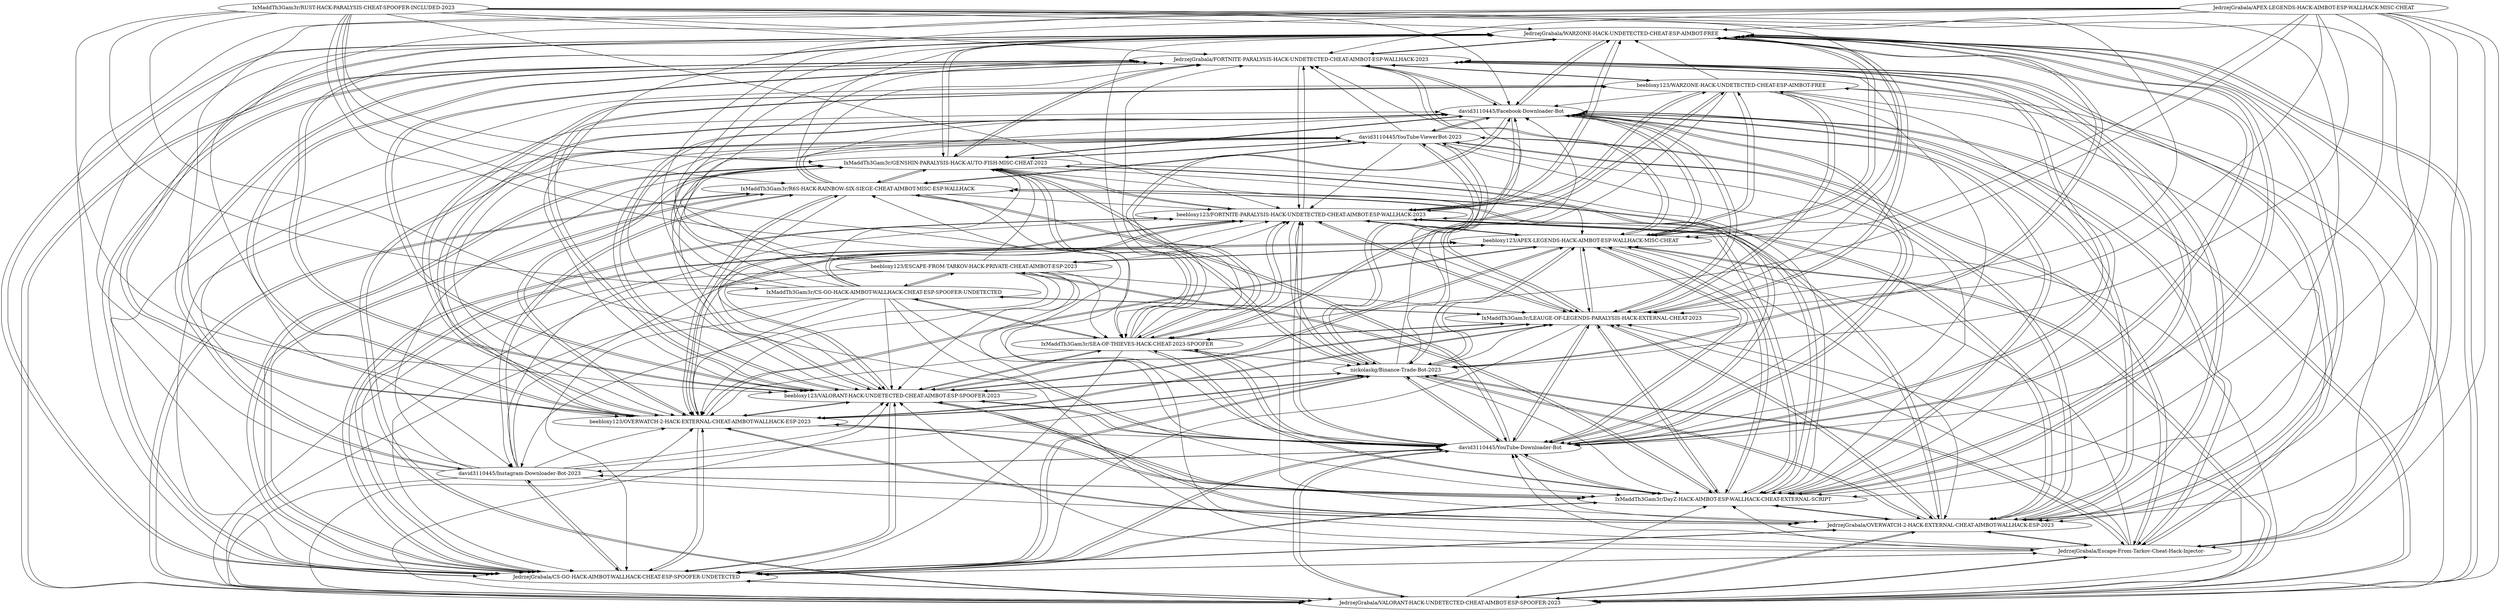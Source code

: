 digraph G {
"JedrzejGrabala/APEX-LEGENDS-HACK-AIMBOT-ESP-WALLHACK-MISC-CHEAT" -> "JedrzejGrabala/WARZONE-HACK-UNDETECTED-CHEAT-ESP-AIMBOT-FREE"
"JedrzejGrabala/APEX-LEGENDS-HACK-AIMBOT-ESP-WALLHACK-MISC-CHEAT" -> "JedrzejGrabala/FORTNITE-PARALYSIS-HACK-UNDETECTED-CHEAT-AIMBOT-ESP-WALLHACK-2023"
"JedrzejGrabala/APEX-LEGENDS-HACK-AIMBOT-ESP-WALLHACK-MISC-CHEAT" -> "JedrzejGrabala/VALORANT-HACK-UNDETECTED-CHEAT-AIMBOT-ESP-SPOOFER-2023"
"JedrzejGrabala/APEX-LEGENDS-HACK-AIMBOT-ESP-WALLHACK-MISC-CHEAT" -> "JedrzejGrabala/CS-GO-HACK-AIMBOT-WALLHACK-CHEAT-ESP-SPOOFER-UNDETECTED"
"JedrzejGrabala/APEX-LEGENDS-HACK-AIMBOT-ESP-WALLHACK-MISC-CHEAT" -> "JedrzejGrabala/OVERWATCH-2-HACK-EXTERNAL-CHEAT-AIMBOT-WALLHACK-ESP-2023"
"JedrzejGrabala/APEX-LEGENDS-HACK-AIMBOT-ESP-WALLHACK-MISC-CHEAT" -> "JedrzejGrabala/Escape-From-Tarkov-Cheat-Hack-Injector-"
"JedrzejGrabala/APEX-LEGENDS-HACK-AIMBOT-ESP-WALLHACK-MISC-CHEAT" -> "IxMaddTh3Gam3r/DayZ-HACK-AIMBOT-ESP-WALLHACK-CHEAT-EXTERNAL-SCRIPT"
"JedrzejGrabala/APEX-LEGENDS-HACK-AIMBOT-ESP-WALLHACK-MISC-CHEAT" -> "david3110445/YouTube-Downloader-Bot"
"JedrzejGrabala/APEX-LEGENDS-HACK-AIMBOT-ESP-WALLHACK-MISC-CHEAT" -> "beebloxy123/OVERWATCH-2-HACK-EXTERNAL-CHEAT-AIMBOT-WALLHACK-ESP-2023"
"JedrzejGrabala/APEX-LEGENDS-HACK-AIMBOT-ESP-WALLHACK-MISC-CHEAT" -> "david3110445/Instagram-Downloader-Bot-2023"
"JedrzejGrabala/APEX-LEGENDS-HACK-AIMBOT-ESP-WALLHACK-MISC-CHEAT" -> "beebloxy123/VALORANT-HACK-UNDETECTED-CHEAT-AIMBOT-ESP-SPOOFER-2023"
"JedrzejGrabala/APEX-LEGENDS-HACK-AIMBOT-ESP-WALLHACK-MISC-CHEAT" -> "IxMaddTh3Gam3r/SEA-OF-THIEVES-HACK-CHEAT-2023-SPOOFER"
"JedrzejGrabala/APEX-LEGENDS-HACK-AIMBOT-ESP-WALLHACK-MISC-CHEAT" -> "IxMaddTh3Gam3r/LEAUGE-OF-LEGENDS-PARALYSIS-HACK-EXTERNAL-CHEAT-2023"
"JedrzejGrabala/APEX-LEGENDS-HACK-AIMBOT-ESP-WALLHACK-MISC-CHEAT" -> "nickolaskg/Binance-Trade-Bot-2023"
"JedrzejGrabala/APEX-LEGENDS-HACK-AIMBOT-ESP-WALLHACK-MISC-CHEAT" -> "beebloxy123/APEX-LEGENDS-HACK-AIMBOT-ESP-WALLHACK-MISC-CHEAT"
"JedrzejGrabala/CS-GO-HACK-AIMBOT-WALLHACK-CHEAT-ESP-SPOOFER-UNDETECTED" -> "JedrzejGrabala/WARZONE-HACK-UNDETECTED-CHEAT-ESP-AIMBOT-FREE"
"JedrzejGrabala/CS-GO-HACK-AIMBOT-WALLHACK-CHEAT-ESP-SPOOFER-UNDETECTED" -> "JedrzejGrabala/FORTNITE-PARALYSIS-HACK-UNDETECTED-CHEAT-AIMBOT-ESP-WALLHACK-2023"
"JedrzejGrabala/CS-GO-HACK-AIMBOT-WALLHACK-CHEAT-ESP-SPOOFER-UNDETECTED" -> "JedrzejGrabala/OVERWATCH-2-HACK-EXTERNAL-CHEAT-AIMBOT-WALLHACK-ESP-2023"
"JedrzejGrabala/CS-GO-HACK-AIMBOT-WALLHACK-CHEAT-ESP-SPOOFER-UNDETECTED" -> "JedrzejGrabala/VALORANT-HACK-UNDETECTED-CHEAT-AIMBOT-ESP-SPOOFER-2023"
"JedrzejGrabala/CS-GO-HACK-AIMBOT-WALLHACK-CHEAT-ESP-SPOOFER-UNDETECTED" -> "IxMaddTh3Gam3r/DayZ-HACK-AIMBOT-ESP-WALLHACK-CHEAT-EXTERNAL-SCRIPT"
"JedrzejGrabala/CS-GO-HACK-AIMBOT-WALLHACK-CHEAT-ESP-SPOOFER-UNDETECTED" -> "beebloxy123/FORTNITE-PARALYSIS-HACK-UNDETECTED-CHEAT-AIMBOT-ESP-WALLHACK-2023"
"JedrzejGrabala/CS-GO-HACK-AIMBOT-WALLHACK-CHEAT-ESP-SPOOFER-UNDETECTED" -> "beebloxy123/VALORANT-HACK-UNDETECTED-CHEAT-AIMBOT-ESP-SPOOFER-2023"
"JedrzejGrabala/CS-GO-HACK-AIMBOT-WALLHACK-CHEAT-ESP-SPOOFER-UNDETECTED" -> "nickolaskg/Binance-Trade-Bot-2023"
"JedrzejGrabala/CS-GO-HACK-AIMBOT-WALLHACK-CHEAT-ESP-SPOOFER-UNDETECTED" -> "IxMaddTh3Gam3r/R6S-HACK-RAINBOW-SIX-SIEGE-CHEAT-AIMBOT-MISC-ESP-WALLHACK"
"JedrzejGrabala/CS-GO-HACK-AIMBOT-WALLHACK-CHEAT-ESP-SPOOFER-UNDETECTED" -> "david3110445/YouTube-Downloader-Bot"
"JedrzejGrabala/CS-GO-HACK-AIMBOT-WALLHACK-CHEAT-ESP-SPOOFER-UNDETECTED" -> "beebloxy123/OVERWATCH-2-HACK-EXTERNAL-CHEAT-AIMBOT-WALLHACK-ESP-2023"
"JedrzejGrabala/CS-GO-HACK-AIMBOT-WALLHACK-CHEAT-ESP-SPOOFER-UNDETECTED" -> "beebloxy123/APEX-LEGENDS-HACK-AIMBOT-ESP-WALLHACK-MISC-CHEAT"
"JedrzejGrabala/CS-GO-HACK-AIMBOT-WALLHACK-CHEAT-ESP-SPOOFER-UNDETECTED" -> "JedrzejGrabala/Escape-From-Tarkov-Cheat-Hack-Injector-"
"JedrzejGrabala/CS-GO-HACK-AIMBOT-WALLHACK-CHEAT-ESP-SPOOFER-UNDETECTED" -> "david3110445/Instagram-Downloader-Bot-2023"
"JedrzejGrabala/CS-GO-HACK-AIMBOT-WALLHACK-CHEAT-ESP-SPOOFER-UNDETECTED" -> "IxMaddTh3Gam3r/GENSHIN-PARALYSIS-HACK-AUTO-FISH-MISC-CHEAT-2023"
"JedrzejGrabala/FORTNITE-PARALYSIS-HACK-UNDETECTED-CHEAT-AIMBOT-ESP-WALLHACK-2023" -> "JedrzejGrabala/WARZONE-HACK-UNDETECTED-CHEAT-ESP-AIMBOT-FREE"
"JedrzejGrabala/FORTNITE-PARALYSIS-HACK-UNDETECTED-CHEAT-AIMBOT-ESP-WALLHACK-2023" -> "JedrzejGrabala/CS-GO-HACK-AIMBOT-WALLHACK-CHEAT-ESP-SPOOFER-UNDETECTED"
"JedrzejGrabala/FORTNITE-PARALYSIS-HACK-UNDETECTED-CHEAT-AIMBOT-ESP-WALLHACK-2023" -> "JedrzejGrabala/OVERWATCH-2-HACK-EXTERNAL-CHEAT-AIMBOT-WALLHACK-ESP-2023"
"JedrzejGrabala/FORTNITE-PARALYSIS-HACK-UNDETECTED-CHEAT-AIMBOT-ESP-WALLHACK-2023" -> "JedrzejGrabala/Escape-From-Tarkov-Cheat-Hack-Injector-"
"JedrzejGrabala/FORTNITE-PARALYSIS-HACK-UNDETECTED-CHEAT-AIMBOT-ESP-WALLHACK-2023" -> "IxMaddTh3Gam3r/DayZ-HACK-AIMBOT-ESP-WALLHACK-CHEAT-EXTERNAL-SCRIPT"
"JedrzejGrabala/FORTNITE-PARALYSIS-HACK-UNDETECTED-CHEAT-AIMBOT-ESP-WALLHACK-2023" -> "david3110445/Facebook-Downloader-Bot"
"JedrzejGrabala/FORTNITE-PARALYSIS-HACK-UNDETECTED-CHEAT-AIMBOT-ESP-WALLHACK-2023" -> "JedrzejGrabala/VALORANT-HACK-UNDETECTED-CHEAT-AIMBOT-ESP-SPOOFER-2023"
"JedrzejGrabala/FORTNITE-PARALYSIS-HACK-UNDETECTED-CHEAT-AIMBOT-ESP-WALLHACK-2023" -> "beebloxy123/FORTNITE-PARALYSIS-HACK-UNDETECTED-CHEAT-AIMBOT-ESP-WALLHACK-2023"
"JedrzejGrabala/FORTNITE-PARALYSIS-HACK-UNDETECTED-CHEAT-AIMBOT-ESP-WALLHACK-2023" -> "beebloxy123/VALORANT-HACK-UNDETECTED-CHEAT-AIMBOT-ESP-SPOOFER-2023"
"JedrzejGrabala/FORTNITE-PARALYSIS-HACK-UNDETECTED-CHEAT-AIMBOT-ESP-WALLHACK-2023" -> "beebloxy123/APEX-LEGENDS-HACK-AIMBOT-ESP-WALLHACK-MISC-CHEAT"
"JedrzejGrabala/FORTNITE-PARALYSIS-HACK-UNDETECTED-CHEAT-AIMBOT-ESP-WALLHACK-2023" -> "IxMaddTh3Gam3r/GENSHIN-PARALYSIS-HACK-AUTO-FISH-MISC-CHEAT-2023"
"JedrzejGrabala/FORTNITE-PARALYSIS-HACK-UNDETECTED-CHEAT-AIMBOT-ESP-WALLHACK-2023" -> "david3110445/YouTube-Downloader-Bot"
"JedrzejGrabala/FORTNITE-PARALYSIS-HACK-UNDETECTED-CHEAT-AIMBOT-ESP-WALLHACK-2023" -> "beebloxy123/OVERWATCH-2-HACK-EXTERNAL-CHEAT-AIMBOT-WALLHACK-ESP-2023"
"JedrzejGrabala/FORTNITE-PARALYSIS-HACK-UNDETECTED-CHEAT-AIMBOT-ESP-WALLHACK-2023" -> "david3110445/Instagram-Downloader-Bot-2023"
"JedrzejGrabala/FORTNITE-PARALYSIS-HACK-UNDETECTED-CHEAT-AIMBOT-ESP-WALLHACK-2023" -> "beebloxy123/WARZONE-HACK-UNDETECTED-CHEAT-ESP-AIMBOT-FREE"
"JedrzejGrabala/OVERWATCH-2-HACK-EXTERNAL-CHEAT-AIMBOT-WALLHACK-ESP-2023" -> "JedrzejGrabala/FORTNITE-PARALYSIS-HACK-UNDETECTED-CHEAT-AIMBOT-ESP-WALLHACK-2023"
"JedrzejGrabala/OVERWATCH-2-HACK-EXTERNAL-CHEAT-AIMBOT-WALLHACK-ESP-2023" -> "JedrzejGrabala/CS-GO-HACK-AIMBOT-WALLHACK-CHEAT-ESP-SPOOFER-UNDETECTED"
"JedrzejGrabala/OVERWATCH-2-HACK-EXTERNAL-CHEAT-AIMBOT-WALLHACK-ESP-2023" -> "IxMaddTh3Gam3r/R6S-HACK-RAINBOW-SIX-SIEGE-CHEAT-AIMBOT-MISC-ESP-WALLHACK"
"JedrzejGrabala/OVERWATCH-2-HACK-EXTERNAL-CHEAT-AIMBOT-WALLHACK-ESP-2023" -> "JedrzejGrabala/Escape-From-Tarkov-Cheat-Hack-Injector-"
"JedrzejGrabala/OVERWATCH-2-HACK-EXTERNAL-CHEAT-AIMBOT-WALLHACK-ESP-2023" -> "JedrzejGrabala/WARZONE-HACK-UNDETECTED-CHEAT-ESP-AIMBOT-FREE"
"JedrzejGrabala/OVERWATCH-2-HACK-EXTERNAL-CHEAT-AIMBOT-WALLHACK-ESP-2023" -> "JedrzejGrabala/VALORANT-HACK-UNDETECTED-CHEAT-AIMBOT-ESP-SPOOFER-2023"
"JedrzejGrabala/OVERWATCH-2-HACK-EXTERNAL-CHEAT-AIMBOT-WALLHACK-ESP-2023" -> "beebloxy123/VALORANT-HACK-UNDETECTED-CHEAT-AIMBOT-ESP-SPOOFER-2023"
"JedrzejGrabala/OVERWATCH-2-HACK-EXTERNAL-CHEAT-AIMBOT-WALLHACK-ESP-2023" -> "nickolaskg/Binance-Trade-Bot-2023"
"JedrzejGrabala/OVERWATCH-2-HACK-EXTERNAL-CHEAT-AIMBOT-WALLHACK-ESP-2023" -> "IxMaddTh3Gam3r/DayZ-HACK-AIMBOT-ESP-WALLHACK-CHEAT-EXTERNAL-SCRIPT"
"JedrzejGrabala/OVERWATCH-2-HACK-EXTERNAL-CHEAT-AIMBOT-WALLHACK-ESP-2023" -> "david3110445/Facebook-Downloader-Bot"
"JedrzejGrabala/OVERWATCH-2-HACK-EXTERNAL-CHEAT-AIMBOT-WALLHACK-ESP-2023" -> "david3110445/YouTube-ViewerBot-2023"
"JedrzejGrabala/OVERWATCH-2-HACK-EXTERNAL-CHEAT-AIMBOT-WALLHACK-ESP-2023" -> "IxMaddTh3Gam3r/LEAUGE-OF-LEGENDS-PARALYSIS-HACK-EXTERNAL-CHEAT-2023"
"JedrzejGrabala/OVERWATCH-2-HACK-EXTERNAL-CHEAT-AIMBOT-WALLHACK-ESP-2023" -> "david3110445/YouTube-Downloader-Bot"
"JedrzejGrabala/OVERWATCH-2-HACK-EXTERNAL-CHEAT-AIMBOT-WALLHACK-ESP-2023" -> "beebloxy123/OVERWATCH-2-HACK-EXTERNAL-CHEAT-AIMBOT-WALLHACK-ESP-2023"
"JedrzejGrabala/OVERWATCH-2-HACK-EXTERNAL-CHEAT-AIMBOT-WALLHACK-ESP-2023" -> "beebloxy123/FORTNITE-PARALYSIS-HACK-UNDETECTED-CHEAT-AIMBOT-ESP-WALLHACK-2023"
"JedrzejGrabala/Escape-From-Tarkov-Cheat-Hack-Injector-" -> "JedrzejGrabala/FORTNITE-PARALYSIS-HACK-UNDETECTED-CHEAT-AIMBOT-ESP-WALLHACK-2023"
"JedrzejGrabala/Escape-From-Tarkov-Cheat-Hack-Injector-" -> "JedrzejGrabala/OVERWATCH-2-HACK-EXTERNAL-CHEAT-AIMBOT-WALLHACK-ESP-2023"
"JedrzejGrabala/Escape-From-Tarkov-Cheat-Hack-Injector-" -> "JedrzejGrabala/VALORANT-HACK-UNDETECTED-CHEAT-AIMBOT-ESP-SPOOFER-2023"
"JedrzejGrabala/Escape-From-Tarkov-Cheat-Hack-Injector-" -> "JedrzejGrabala/WARZONE-HACK-UNDETECTED-CHEAT-ESP-AIMBOT-FREE"
"JedrzejGrabala/Escape-From-Tarkov-Cheat-Hack-Injector-" -> "JedrzejGrabala/CS-GO-HACK-AIMBOT-WALLHACK-CHEAT-ESP-SPOOFER-UNDETECTED"
"JedrzejGrabala/Escape-From-Tarkov-Cheat-Hack-Injector-" -> "david3110445/YouTube-Downloader-Bot"
"JedrzejGrabala/Escape-From-Tarkov-Cheat-Hack-Injector-" -> "beebloxy123/VALORANT-HACK-UNDETECTED-CHEAT-AIMBOT-ESP-SPOOFER-2023"
"JedrzejGrabala/Escape-From-Tarkov-Cheat-Hack-Injector-" -> "IxMaddTh3Gam3r/DayZ-HACK-AIMBOT-ESP-WALLHACK-CHEAT-EXTERNAL-SCRIPT"
"JedrzejGrabala/Escape-From-Tarkov-Cheat-Hack-Injector-" -> "david3110445/Facebook-Downloader-Bot"
"JedrzejGrabala/Escape-From-Tarkov-Cheat-Hack-Injector-" -> "david3110445/YouTube-ViewerBot-2023"
"JedrzejGrabala/Escape-From-Tarkov-Cheat-Hack-Injector-" -> "nickolaskg/Binance-Trade-Bot-2023"
"JedrzejGrabala/Escape-From-Tarkov-Cheat-Hack-Injector-" -> "IxMaddTh3Gam3r/R6S-HACK-RAINBOW-SIX-SIEGE-CHEAT-AIMBOT-MISC-ESP-WALLHACK"
"JedrzejGrabala/Escape-From-Tarkov-Cheat-Hack-Injector-" -> "beebloxy123/APEX-LEGENDS-HACK-AIMBOT-ESP-WALLHACK-MISC-CHEAT"
"JedrzejGrabala/Escape-From-Tarkov-Cheat-Hack-Injector-" -> "beebloxy123/WARZONE-HACK-UNDETECTED-CHEAT-ESP-AIMBOT-FREE"
"JedrzejGrabala/Escape-From-Tarkov-Cheat-Hack-Injector-" -> "IxMaddTh3Gam3r/LEAUGE-OF-LEGENDS-PARALYSIS-HACK-EXTERNAL-CHEAT-2023"
"JedrzejGrabala/VALORANT-HACK-UNDETECTED-CHEAT-AIMBOT-ESP-SPOOFER-2023" -> "JedrzejGrabala/FORTNITE-PARALYSIS-HACK-UNDETECTED-CHEAT-AIMBOT-ESP-WALLHACK-2023"
"JedrzejGrabala/VALORANT-HACK-UNDETECTED-CHEAT-AIMBOT-ESP-SPOOFER-2023" -> "JedrzejGrabala/WARZONE-HACK-UNDETECTED-CHEAT-ESP-AIMBOT-FREE"
"JedrzejGrabala/VALORANT-HACK-UNDETECTED-CHEAT-AIMBOT-ESP-SPOOFER-2023" -> "JedrzejGrabala/CS-GO-HACK-AIMBOT-WALLHACK-CHEAT-ESP-SPOOFER-UNDETECTED"
"JedrzejGrabala/VALORANT-HACK-UNDETECTED-CHEAT-AIMBOT-ESP-SPOOFER-2023" -> "david3110445/YouTube-Downloader-Bot"
"JedrzejGrabala/VALORANT-HACK-UNDETECTED-CHEAT-AIMBOT-ESP-SPOOFER-2023" -> "JedrzejGrabala/OVERWATCH-2-HACK-EXTERNAL-CHEAT-AIMBOT-WALLHACK-ESP-2023"
"JedrzejGrabala/VALORANT-HACK-UNDETECTED-CHEAT-AIMBOT-ESP-SPOOFER-2023" -> "beebloxy123/APEX-LEGENDS-HACK-AIMBOT-ESP-WALLHACK-MISC-CHEAT"
"JedrzejGrabala/VALORANT-HACK-UNDETECTED-CHEAT-AIMBOT-ESP-SPOOFER-2023" -> "david3110445/Facebook-Downloader-Bot"
"JedrzejGrabala/VALORANT-HACK-UNDETECTED-CHEAT-AIMBOT-ESP-SPOOFER-2023" -> "JedrzejGrabala/Escape-From-Tarkov-Cheat-Hack-Injector-"
"JedrzejGrabala/VALORANT-HACK-UNDETECTED-CHEAT-AIMBOT-ESP-SPOOFER-2023" -> "IxMaddTh3Gam3r/DayZ-HACK-AIMBOT-ESP-WALLHACK-CHEAT-EXTERNAL-SCRIPT"
"JedrzejGrabala/VALORANT-HACK-UNDETECTED-CHEAT-AIMBOT-ESP-SPOOFER-2023" -> "david3110445/YouTube-ViewerBot-2023"
"JedrzejGrabala/VALORANT-HACK-UNDETECTED-CHEAT-AIMBOT-ESP-SPOOFER-2023" -> "beebloxy123/VALORANT-HACK-UNDETECTED-CHEAT-AIMBOT-ESP-SPOOFER-2023"
"JedrzejGrabala/VALORANT-HACK-UNDETECTED-CHEAT-AIMBOT-ESP-SPOOFER-2023" -> "beebloxy123/OVERWATCH-2-HACK-EXTERNAL-CHEAT-AIMBOT-WALLHACK-ESP-2023"
"JedrzejGrabala/VALORANT-HACK-UNDETECTED-CHEAT-AIMBOT-ESP-SPOOFER-2023" -> "IxMaddTh3Gam3r/LEAUGE-OF-LEGENDS-PARALYSIS-HACK-EXTERNAL-CHEAT-2023"
"JedrzejGrabala/VALORANT-HACK-UNDETECTED-CHEAT-AIMBOT-ESP-SPOOFER-2023" -> "IxMaddTh3Gam3r/R6S-HACK-RAINBOW-SIX-SIEGE-CHEAT-AIMBOT-MISC-ESP-WALLHACK"
"JedrzejGrabala/VALORANT-HACK-UNDETECTED-CHEAT-AIMBOT-ESP-SPOOFER-2023" -> "beebloxy123/FORTNITE-PARALYSIS-HACK-UNDETECTED-CHEAT-AIMBOT-ESP-WALLHACK-2023"
"JedrzejGrabala/WARZONE-HACK-UNDETECTED-CHEAT-ESP-AIMBOT-FREE" -> "JedrzejGrabala/FORTNITE-PARALYSIS-HACK-UNDETECTED-CHEAT-AIMBOT-ESP-WALLHACK-2023"
"JedrzejGrabala/WARZONE-HACK-UNDETECTED-CHEAT-ESP-AIMBOT-FREE" -> "JedrzejGrabala/CS-GO-HACK-AIMBOT-WALLHACK-CHEAT-ESP-SPOOFER-UNDETECTED"
"JedrzejGrabala/WARZONE-HACK-UNDETECTED-CHEAT-ESP-AIMBOT-FREE" -> "JedrzejGrabala/VALORANT-HACK-UNDETECTED-CHEAT-AIMBOT-ESP-SPOOFER-2023"
"JedrzejGrabala/WARZONE-HACK-UNDETECTED-CHEAT-ESP-AIMBOT-FREE" -> "JedrzejGrabala/OVERWATCH-2-HACK-EXTERNAL-CHEAT-AIMBOT-WALLHACK-ESP-2023"
"JedrzejGrabala/WARZONE-HACK-UNDETECTED-CHEAT-ESP-AIMBOT-FREE" -> "beebloxy123/FORTNITE-PARALYSIS-HACK-UNDETECTED-CHEAT-AIMBOT-ESP-WALLHACK-2023"
"JedrzejGrabala/WARZONE-HACK-UNDETECTED-CHEAT-ESP-AIMBOT-FREE" -> "IxMaddTh3Gam3r/GENSHIN-PARALYSIS-HACK-AUTO-FISH-MISC-CHEAT-2023"
"JedrzejGrabala/WARZONE-HACK-UNDETECTED-CHEAT-ESP-AIMBOT-FREE" -> "david3110445/YouTube-Downloader-Bot"
"JedrzejGrabala/WARZONE-HACK-UNDETECTED-CHEAT-ESP-AIMBOT-FREE" -> "beebloxy123/VALORANT-HACK-UNDETECTED-CHEAT-AIMBOT-ESP-SPOOFER-2023"
"JedrzejGrabala/WARZONE-HACK-UNDETECTED-CHEAT-ESP-AIMBOT-FREE" -> "beebloxy123/OVERWATCH-2-HACK-EXTERNAL-CHEAT-AIMBOT-WALLHACK-ESP-2023"
"JedrzejGrabala/WARZONE-HACK-UNDETECTED-CHEAT-ESP-AIMBOT-FREE" -> "beebloxy123/APEX-LEGENDS-HACK-AIMBOT-ESP-WALLHACK-MISC-CHEAT"
"JedrzejGrabala/WARZONE-HACK-UNDETECTED-CHEAT-ESP-AIMBOT-FREE" -> "nickolaskg/Binance-Trade-Bot-2023"
"JedrzejGrabala/WARZONE-HACK-UNDETECTED-CHEAT-ESP-AIMBOT-FREE" -> "david3110445/Facebook-Downloader-Bot"
"JedrzejGrabala/WARZONE-HACK-UNDETECTED-CHEAT-ESP-AIMBOT-FREE" -> "IxMaddTh3Gam3r/DayZ-HACK-AIMBOT-ESP-WALLHACK-CHEAT-EXTERNAL-SCRIPT"
"JedrzejGrabala/WARZONE-HACK-UNDETECTED-CHEAT-ESP-AIMBOT-FREE" -> "IxMaddTh3Gam3r/LEAUGE-OF-LEGENDS-PARALYSIS-HACK-EXTERNAL-CHEAT-2023"
"JedrzejGrabala/WARZONE-HACK-UNDETECTED-CHEAT-ESP-AIMBOT-FREE" -> "JedrzejGrabala/Escape-From-Tarkov-Cheat-Hack-Injector-"
"beebloxy123/APEX-LEGENDS-HACK-AIMBOT-ESP-WALLHACK-MISC-CHEAT" -> "IxMaddTh3Gam3r/DayZ-HACK-AIMBOT-ESP-WALLHACK-CHEAT-EXTERNAL-SCRIPT"
"beebloxy123/APEX-LEGENDS-HACK-AIMBOT-ESP-WALLHACK-MISC-CHEAT" -> "beebloxy123/FORTNITE-PARALYSIS-HACK-UNDETECTED-CHEAT-AIMBOT-ESP-WALLHACK-2023"
"beebloxy123/APEX-LEGENDS-HACK-AIMBOT-ESP-WALLHACK-MISC-CHEAT" -> "JedrzejGrabala/FORTNITE-PARALYSIS-HACK-UNDETECTED-CHEAT-AIMBOT-ESP-WALLHACK-2023"
"beebloxy123/APEX-LEGENDS-HACK-AIMBOT-ESP-WALLHACK-MISC-CHEAT" -> "david3110445/YouTube-Downloader-Bot"
"beebloxy123/APEX-LEGENDS-HACK-AIMBOT-ESP-WALLHACK-MISC-CHEAT" -> "beebloxy123/VALORANT-HACK-UNDETECTED-CHEAT-AIMBOT-ESP-SPOOFER-2023"
"beebloxy123/APEX-LEGENDS-HACK-AIMBOT-ESP-WALLHACK-MISC-CHEAT" -> "beebloxy123/OVERWATCH-2-HACK-EXTERNAL-CHEAT-AIMBOT-WALLHACK-ESP-2023"
"beebloxy123/APEX-LEGENDS-HACK-AIMBOT-ESP-WALLHACK-MISC-CHEAT" -> "beebloxy123/ESCAPE-FROM-TARKOV-HACK-PRIVATE-CHEAT-AIMBOT-ESP-2023"
"beebloxy123/APEX-LEGENDS-HACK-AIMBOT-ESP-WALLHACK-MISC-CHEAT" -> "JedrzejGrabala/WARZONE-HACK-UNDETECTED-CHEAT-ESP-AIMBOT-FREE"
"beebloxy123/APEX-LEGENDS-HACK-AIMBOT-ESP-WALLHACK-MISC-CHEAT" -> "david3110445/Facebook-Downloader-Bot"
"beebloxy123/APEX-LEGENDS-HACK-AIMBOT-ESP-WALLHACK-MISC-CHEAT" -> "beebloxy123/WARZONE-HACK-UNDETECTED-CHEAT-ESP-AIMBOT-FREE"
"beebloxy123/APEX-LEGENDS-HACK-AIMBOT-ESP-WALLHACK-MISC-CHEAT" -> "JedrzejGrabala/VALORANT-HACK-UNDETECTED-CHEAT-AIMBOT-ESP-SPOOFER-2023"
"beebloxy123/APEX-LEGENDS-HACK-AIMBOT-ESP-WALLHACK-MISC-CHEAT" -> "nickolaskg/Binance-Trade-Bot-2023"
"beebloxy123/APEX-LEGENDS-HACK-AIMBOT-ESP-WALLHACK-MISC-CHEAT" -> "IxMaddTh3Gam3r/LEAUGE-OF-LEGENDS-PARALYSIS-HACK-EXTERNAL-CHEAT-2023"
"beebloxy123/APEX-LEGENDS-HACK-AIMBOT-ESP-WALLHACK-MISC-CHEAT" -> "JedrzejGrabala/CS-GO-HACK-AIMBOT-WALLHACK-CHEAT-ESP-SPOOFER-UNDETECTED"
"beebloxy123/APEX-LEGENDS-HACK-AIMBOT-ESP-WALLHACK-MISC-CHEAT" -> "JedrzejGrabala/OVERWATCH-2-HACK-EXTERNAL-CHEAT-AIMBOT-WALLHACK-ESP-2023"
"beebloxy123/WARZONE-HACK-UNDETECTED-CHEAT-ESP-AIMBOT-FREE" -> "beebloxy123/FORTNITE-PARALYSIS-HACK-UNDETECTED-CHEAT-AIMBOT-ESP-WALLHACK-2023"
"beebloxy123/WARZONE-HACK-UNDETECTED-CHEAT-ESP-AIMBOT-FREE" -> "JedrzejGrabala/FORTNITE-PARALYSIS-HACK-UNDETECTED-CHEAT-AIMBOT-ESP-WALLHACK-2023"
"beebloxy123/WARZONE-HACK-UNDETECTED-CHEAT-ESP-AIMBOT-FREE" -> "beebloxy123/VALORANT-HACK-UNDETECTED-CHEAT-AIMBOT-ESP-SPOOFER-2023"
"beebloxy123/WARZONE-HACK-UNDETECTED-CHEAT-ESP-AIMBOT-FREE" -> "beebloxy123/OVERWATCH-2-HACK-EXTERNAL-CHEAT-AIMBOT-WALLHACK-ESP-2023"
"beebloxy123/WARZONE-HACK-UNDETECTED-CHEAT-ESP-AIMBOT-FREE" -> "beebloxy123/APEX-LEGENDS-HACK-AIMBOT-ESP-WALLHACK-MISC-CHEAT"
"beebloxy123/WARZONE-HACK-UNDETECTED-CHEAT-ESP-AIMBOT-FREE" -> "IxMaddTh3Gam3r/DayZ-HACK-AIMBOT-ESP-WALLHACK-CHEAT-EXTERNAL-SCRIPT"
"beebloxy123/WARZONE-HACK-UNDETECTED-CHEAT-ESP-AIMBOT-FREE" -> "IxMaddTh3Gam3r/SEA-OF-THIEVES-HACK-CHEAT-2023-SPOOFER"
"beebloxy123/WARZONE-HACK-UNDETECTED-CHEAT-ESP-AIMBOT-FREE" -> "IxMaddTh3Gam3r/LEAUGE-OF-LEGENDS-PARALYSIS-HACK-EXTERNAL-CHEAT-2023"
"beebloxy123/WARZONE-HACK-UNDETECTED-CHEAT-ESP-AIMBOT-FREE" -> "david3110445/Facebook-Downloader-Bot"
"beebloxy123/WARZONE-HACK-UNDETECTED-CHEAT-ESP-AIMBOT-FREE" -> "nickolaskg/Binance-Trade-Bot-2023"
"beebloxy123/WARZONE-HACK-UNDETECTED-CHEAT-ESP-AIMBOT-FREE" -> "JedrzejGrabala/WARZONE-HACK-UNDETECTED-CHEAT-ESP-AIMBOT-FREE"
"beebloxy123/WARZONE-HACK-UNDETECTED-CHEAT-ESP-AIMBOT-FREE" -> "david3110445/YouTube-Downloader-Bot"
"beebloxy123/WARZONE-HACK-UNDETECTED-CHEAT-ESP-AIMBOT-FREE" -> "JedrzejGrabala/OVERWATCH-2-HACK-EXTERNAL-CHEAT-AIMBOT-WALLHACK-ESP-2023"
"beebloxy123/WARZONE-HACK-UNDETECTED-CHEAT-ESP-AIMBOT-FREE" -> "JedrzejGrabala/CS-GO-HACK-AIMBOT-WALLHACK-CHEAT-ESP-SPOOFER-UNDETECTED"
"beebloxy123/WARZONE-HACK-UNDETECTED-CHEAT-ESP-AIMBOT-FREE" -> "JedrzejGrabala/VALORANT-HACK-UNDETECTED-CHEAT-AIMBOT-ESP-SPOOFER-2023"
"beebloxy123/VALORANT-HACK-UNDETECTED-CHEAT-AIMBOT-ESP-SPOOFER-2023" -> "beebloxy123/FORTNITE-PARALYSIS-HACK-UNDETECTED-CHEAT-AIMBOT-ESP-WALLHACK-2023"
"beebloxy123/VALORANT-HACK-UNDETECTED-CHEAT-AIMBOT-ESP-SPOOFER-2023" -> "beebloxy123/OVERWATCH-2-HACK-EXTERNAL-CHEAT-AIMBOT-WALLHACK-ESP-2023"
"beebloxy123/VALORANT-HACK-UNDETECTED-CHEAT-AIMBOT-ESP-SPOOFER-2023" -> "IxMaddTh3Gam3r/DayZ-HACK-AIMBOT-ESP-WALLHACK-CHEAT-EXTERNAL-SCRIPT"
"beebloxy123/VALORANT-HACK-UNDETECTED-CHEAT-AIMBOT-ESP-SPOOFER-2023" -> "IxMaddTh3Gam3r/LEAUGE-OF-LEGENDS-PARALYSIS-HACK-EXTERNAL-CHEAT-2023"
"beebloxy123/VALORANT-HACK-UNDETECTED-CHEAT-AIMBOT-ESP-SPOOFER-2023" -> "IxMaddTh3Gam3r/SEA-OF-THIEVES-HACK-CHEAT-2023-SPOOFER"
"beebloxy123/VALORANT-HACK-UNDETECTED-CHEAT-AIMBOT-ESP-SPOOFER-2023" -> "JedrzejGrabala/FORTNITE-PARALYSIS-HACK-UNDETECTED-CHEAT-AIMBOT-ESP-WALLHACK-2023"
"beebloxy123/VALORANT-HACK-UNDETECTED-CHEAT-AIMBOT-ESP-SPOOFER-2023" -> "beebloxy123/APEX-LEGENDS-HACK-AIMBOT-ESP-WALLHACK-MISC-CHEAT"
"beebloxy123/VALORANT-HACK-UNDETECTED-CHEAT-AIMBOT-ESP-SPOOFER-2023" -> "IxMaddTh3Gam3r/GENSHIN-PARALYSIS-HACK-AUTO-FISH-MISC-CHEAT-2023"
"beebloxy123/VALORANT-HACK-UNDETECTED-CHEAT-AIMBOT-ESP-SPOOFER-2023" -> "JedrzejGrabala/OVERWATCH-2-HACK-EXTERNAL-CHEAT-AIMBOT-WALLHACK-ESP-2023"
"beebloxy123/VALORANT-HACK-UNDETECTED-CHEAT-AIMBOT-ESP-SPOOFER-2023" -> "nickolaskg/Binance-Trade-Bot-2023"
"beebloxy123/VALORANT-HACK-UNDETECTED-CHEAT-AIMBOT-ESP-SPOOFER-2023" -> "JedrzejGrabala/WARZONE-HACK-UNDETECTED-CHEAT-ESP-AIMBOT-FREE"
"beebloxy123/VALORANT-HACK-UNDETECTED-CHEAT-AIMBOT-ESP-SPOOFER-2023" -> "JedrzejGrabala/CS-GO-HACK-AIMBOT-WALLHACK-CHEAT-ESP-SPOOFER-UNDETECTED"
"beebloxy123/VALORANT-HACK-UNDETECTED-CHEAT-AIMBOT-ESP-SPOOFER-2023" -> "beebloxy123/WARZONE-HACK-UNDETECTED-CHEAT-ESP-AIMBOT-FREE"
"beebloxy123/VALORANT-HACK-UNDETECTED-CHEAT-AIMBOT-ESP-SPOOFER-2023" -> "david3110445/YouTube-Downloader-Bot"
"beebloxy123/VALORANT-HACK-UNDETECTED-CHEAT-AIMBOT-ESP-SPOOFER-2023" -> "david3110445/Facebook-Downloader-Bot"
"beebloxy123/ESCAPE-FROM-TARKOV-HACK-PRIVATE-CHEAT-AIMBOT-ESP-2023" -> "beebloxy123/APEX-LEGENDS-HACK-AIMBOT-ESP-WALLHACK-MISC-CHEAT"
"beebloxy123/ESCAPE-FROM-TARKOV-HACK-PRIVATE-CHEAT-AIMBOT-ESP-2023" -> "IxMaddTh3Gam3r/DayZ-HACK-AIMBOT-ESP-WALLHACK-CHEAT-EXTERNAL-SCRIPT"
"beebloxy123/ESCAPE-FROM-TARKOV-HACK-PRIVATE-CHEAT-AIMBOT-ESP-2023" -> "JedrzejGrabala/FORTNITE-PARALYSIS-HACK-UNDETECTED-CHEAT-AIMBOT-ESP-WALLHACK-2023"
"beebloxy123/ESCAPE-FROM-TARKOV-HACK-PRIVATE-CHEAT-AIMBOT-ESP-2023" -> "beebloxy123/FORTNITE-PARALYSIS-HACK-UNDETECTED-CHEAT-AIMBOT-ESP-WALLHACK-2023"
"beebloxy123/ESCAPE-FROM-TARKOV-HACK-PRIVATE-CHEAT-AIMBOT-ESP-2023" -> "beebloxy123/VALORANT-HACK-UNDETECTED-CHEAT-AIMBOT-ESP-SPOOFER-2023"
"beebloxy123/ESCAPE-FROM-TARKOV-HACK-PRIVATE-CHEAT-AIMBOT-ESP-2023" -> "beebloxy123/OVERWATCH-2-HACK-EXTERNAL-CHEAT-AIMBOT-WALLHACK-ESP-2023"
"beebloxy123/ESCAPE-FROM-TARKOV-HACK-PRIVATE-CHEAT-AIMBOT-ESP-2023" -> "JedrzejGrabala/CS-GO-HACK-AIMBOT-WALLHACK-CHEAT-ESP-SPOOFER-UNDETECTED"
"beebloxy123/ESCAPE-FROM-TARKOV-HACK-PRIVATE-CHEAT-AIMBOT-ESP-2023" -> "david3110445/YouTube-Downloader-Bot"
"beebloxy123/ESCAPE-FROM-TARKOV-HACK-PRIVATE-CHEAT-AIMBOT-ESP-2023" -> "JedrzejGrabala/WARZONE-HACK-UNDETECTED-CHEAT-ESP-AIMBOT-FREE"
"beebloxy123/ESCAPE-FROM-TARKOV-HACK-PRIVATE-CHEAT-AIMBOT-ESP-2023" -> "david3110445/Instagram-Downloader-Bot-2023"
"beebloxy123/ESCAPE-FROM-TARKOV-HACK-PRIVATE-CHEAT-AIMBOT-ESP-2023" -> "IxMaddTh3Gam3r/CS-GO-HACK-AIMBOT-WALLHACK-CHEAT-ESP-SPOOFER-UNDETECTED"
"beebloxy123/ESCAPE-FROM-TARKOV-HACK-PRIVATE-CHEAT-AIMBOT-ESP-2023" -> "IxMaddTh3Gam3r/GENSHIN-PARALYSIS-HACK-AUTO-FISH-MISC-CHEAT-2023"
"beebloxy123/ESCAPE-FROM-TARKOV-HACK-PRIVATE-CHEAT-AIMBOT-ESP-2023" -> "IxMaddTh3Gam3r/SEA-OF-THIEVES-HACK-CHEAT-2023-SPOOFER"
"beebloxy123/ESCAPE-FROM-TARKOV-HACK-PRIVATE-CHEAT-AIMBOT-ESP-2023" -> "JedrzejGrabala/VALORANT-HACK-UNDETECTED-CHEAT-AIMBOT-ESP-SPOOFER-2023"
"beebloxy123/ESCAPE-FROM-TARKOV-HACK-PRIVATE-CHEAT-AIMBOT-ESP-2023" -> "IxMaddTh3Gam3r/LEAUGE-OF-LEGENDS-PARALYSIS-HACK-EXTERNAL-CHEAT-2023"
"beebloxy123/FORTNITE-PARALYSIS-HACK-UNDETECTED-CHEAT-AIMBOT-ESP-WALLHACK-2023" -> "IxMaddTh3Gam3r/DayZ-HACK-AIMBOT-ESP-WALLHACK-CHEAT-EXTERNAL-SCRIPT"
"beebloxy123/FORTNITE-PARALYSIS-HACK-UNDETECTED-CHEAT-AIMBOT-ESP-WALLHACK-2023" -> "beebloxy123/VALORANT-HACK-UNDETECTED-CHEAT-AIMBOT-ESP-SPOOFER-2023"
"beebloxy123/FORTNITE-PARALYSIS-HACK-UNDETECTED-CHEAT-AIMBOT-ESP-WALLHACK-2023" -> "JedrzejGrabala/FORTNITE-PARALYSIS-HACK-UNDETECTED-CHEAT-AIMBOT-ESP-WALLHACK-2023"
"beebloxy123/FORTNITE-PARALYSIS-HACK-UNDETECTED-CHEAT-AIMBOT-ESP-WALLHACK-2023" -> "beebloxy123/OVERWATCH-2-HACK-EXTERNAL-CHEAT-AIMBOT-WALLHACK-ESP-2023"
"beebloxy123/FORTNITE-PARALYSIS-HACK-UNDETECTED-CHEAT-AIMBOT-ESP-WALLHACK-2023" -> "beebloxy123/APEX-LEGENDS-HACK-AIMBOT-ESP-WALLHACK-MISC-CHEAT"
"beebloxy123/FORTNITE-PARALYSIS-HACK-UNDETECTED-CHEAT-AIMBOT-ESP-WALLHACK-2023" -> "beebloxy123/WARZONE-HACK-UNDETECTED-CHEAT-ESP-AIMBOT-FREE"
"beebloxy123/FORTNITE-PARALYSIS-HACK-UNDETECTED-CHEAT-AIMBOT-ESP-WALLHACK-2023" -> "JedrzejGrabala/WARZONE-HACK-UNDETECTED-CHEAT-ESP-AIMBOT-FREE"
"beebloxy123/FORTNITE-PARALYSIS-HACK-UNDETECTED-CHEAT-AIMBOT-ESP-WALLHACK-2023" -> "JedrzejGrabala/CS-GO-HACK-AIMBOT-WALLHACK-CHEAT-ESP-SPOOFER-UNDETECTED"
"beebloxy123/FORTNITE-PARALYSIS-HACK-UNDETECTED-CHEAT-AIMBOT-ESP-WALLHACK-2023" -> "david3110445/YouTube-Downloader-Bot"
"beebloxy123/FORTNITE-PARALYSIS-HACK-UNDETECTED-CHEAT-AIMBOT-ESP-WALLHACK-2023" -> "IxMaddTh3Gam3r/GENSHIN-PARALYSIS-HACK-AUTO-FISH-MISC-CHEAT-2023"
"beebloxy123/FORTNITE-PARALYSIS-HACK-UNDETECTED-CHEAT-AIMBOT-ESP-WALLHACK-2023" -> "IxMaddTh3Gam3r/SEA-OF-THIEVES-HACK-CHEAT-2023-SPOOFER"
"beebloxy123/FORTNITE-PARALYSIS-HACK-UNDETECTED-CHEAT-AIMBOT-ESP-WALLHACK-2023" -> "IxMaddTh3Gam3r/LEAUGE-OF-LEGENDS-PARALYSIS-HACK-EXTERNAL-CHEAT-2023"
"beebloxy123/FORTNITE-PARALYSIS-HACK-UNDETECTED-CHEAT-AIMBOT-ESP-WALLHACK-2023" -> "JedrzejGrabala/OVERWATCH-2-HACK-EXTERNAL-CHEAT-AIMBOT-WALLHACK-ESP-2023"
"beebloxy123/FORTNITE-PARALYSIS-HACK-UNDETECTED-CHEAT-AIMBOT-ESP-WALLHACK-2023" -> "nickolaskg/Binance-Trade-Bot-2023"
"beebloxy123/FORTNITE-PARALYSIS-HACK-UNDETECTED-CHEAT-AIMBOT-ESP-WALLHACK-2023" -> "david3110445/Facebook-Downloader-Bot"
"beebloxy123/OVERWATCH-2-HACK-EXTERNAL-CHEAT-AIMBOT-WALLHACK-ESP-2023" -> "beebloxy123/VALORANT-HACK-UNDETECTED-CHEAT-AIMBOT-ESP-SPOOFER-2023"
"beebloxy123/OVERWATCH-2-HACK-EXTERNAL-CHEAT-AIMBOT-WALLHACK-ESP-2023" -> "beebloxy123/FORTNITE-PARALYSIS-HACK-UNDETECTED-CHEAT-AIMBOT-ESP-WALLHACK-2023"
"beebloxy123/OVERWATCH-2-HACK-EXTERNAL-CHEAT-AIMBOT-WALLHACK-ESP-2023" -> "beebloxy123/APEX-LEGENDS-HACK-AIMBOT-ESP-WALLHACK-MISC-CHEAT"
"beebloxy123/OVERWATCH-2-HACK-EXTERNAL-CHEAT-AIMBOT-WALLHACK-ESP-2023" -> "nickolaskg/Binance-Trade-Bot-2023"
"beebloxy123/OVERWATCH-2-HACK-EXTERNAL-CHEAT-AIMBOT-WALLHACK-ESP-2023" -> "JedrzejGrabala/FORTNITE-PARALYSIS-HACK-UNDETECTED-CHEAT-AIMBOT-ESP-WALLHACK-2023"
"beebloxy123/OVERWATCH-2-HACK-EXTERNAL-CHEAT-AIMBOT-WALLHACK-ESP-2023" -> "JedrzejGrabala/WARZONE-HACK-UNDETECTED-CHEAT-ESP-AIMBOT-FREE"
"beebloxy123/OVERWATCH-2-HACK-EXTERNAL-CHEAT-AIMBOT-WALLHACK-ESP-2023" -> "IxMaddTh3Gam3r/DayZ-HACK-AIMBOT-ESP-WALLHACK-CHEAT-EXTERNAL-SCRIPT"
"beebloxy123/OVERWATCH-2-HACK-EXTERNAL-CHEAT-AIMBOT-WALLHACK-ESP-2023" -> "IxMaddTh3Gam3r/GENSHIN-PARALYSIS-HACK-AUTO-FISH-MISC-CHEAT-2023"
"beebloxy123/OVERWATCH-2-HACK-EXTERNAL-CHEAT-AIMBOT-WALLHACK-ESP-2023" -> "beebloxy123/WARZONE-HACK-UNDETECTED-CHEAT-ESP-AIMBOT-FREE"
"beebloxy123/OVERWATCH-2-HACK-EXTERNAL-CHEAT-AIMBOT-WALLHACK-ESP-2023" -> "david3110445/YouTube-Downloader-Bot"
"beebloxy123/OVERWATCH-2-HACK-EXTERNAL-CHEAT-AIMBOT-WALLHACK-ESP-2023" -> "JedrzejGrabala/OVERWATCH-2-HACK-EXTERNAL-CHEAT-AIMBOT-WALLHACK-ESP-2023"
"beebloxy123/OVERWATCH-2-HACK-EXTERNAL-CHEAT-AIMBOT-WALLHACK-ESP-2023" -> "JedrzejGrabala/CS-GO-HACK-AIMBOT-WALLHACK-CHEAT-ESP-SPOOFER-UNDETECTED"
"beebloxy123/OVERWATCH-2-HACK-EXTERNAL-CHEAT-AIMBOT-WALLHACK-ESP-2023" -> "IxMaddTh3Gam3r/LEAUGE-OF-LEGENDS-PARALYSIS-HACK-EXTERNAL-CHEAT-2023"
"beebloxy123/OVERWATCH-2-HACK-EXTERNAL-CHEAT-AIMBOT-WALLHACK-ESP-2023" -> "IxMaddTh3Gam3r/R6S-HACK-RAINBOW-SIX-SIEGE-CHEAT-AIMBOT-MISC-ESP-WALLHACK"
"beebloxy123/OVERWATCH-2-HACK-EXTERNAL-CHEAT-AIMBOT-WALLHACK-ESP-2023" -> "david3110445/Facebook-Downloader-Bot"
"IxMaddTh3Gam3r/CS-GO-HACK-AIMBOT-WALLHACK-CHEAT-ESP-SPOOFER-UNDETECTED" -> "IxMaddTh3Gam3r/LEAUGE-OF-LEGENDS-PARALYSIS-HACK-EXTERNAL-CHEAT-2023"
"IxMaddTh3Gam3r/CS-GO-HACK-AIMBOT-WALLHACK-CHEAT-ESP-SPOOFER-UNDETECTED" -> "IxMaddTh3Gam3r/DayZ-HACK-AIMBOT-ESP-WALLHACK-CHEAT-EXTERNAL-SCRIPT"
"IxMaddTh3Gam3r/CS-GO-HACK-AIMBOT-WALLHACK-CHEAT-ESP-SPOOFER-UNDETECTED" -> "IxMaddTh3Gam3r/SEA-OF-THIEVES-HACK-CHEAT-2023-SPOOFER"
"IxMaddTh3Gam3r/CS-GO-HACK-AIMBOT-WALLHACK-CHEAT-ESP-SPOOFER-UNDETECTED" -> "beebloxy123/VALORANT-HACK-UNDETECTED-CHEAT-AIMBOT-ESP-SPOOFER-2023"
"IxMaddTh3Gam3r/CS-GO-HACK-AIMBOT-WALLHACK-CHEAT-ESP-SPOOFER-UNDETECTED" -> "david3110445/YouTube-Downloader-Bot"
"IxMaddTh3Gam3r/CS-GO-HACK-AIMBOT-WALLHACK-CHEAT-ESP-SPOOFER-UNDETECTED" -> "JedrzejGrabala/WARZONE-HACK-UNDETECTED-CHEAT-ESP-AIMBOT-FREE"
"IxMaddTh3Gam3r/CS-GO-HACK-AIMBOT-WALLHACK-CHEAT-ESP-SPOOFER-UNDETECTED" -> "JedrzejGrabala/CS-GO-HACK-AIMBOT-WALLHACK-CHEAT-ESP-SPOOFER-UNDETECTED"
"IxMaddTh3Gam3r/CS-GO-HACK-AIMBOT-WALLHACK-CHEAT-ESP-SPOOFER-UNDETECTED" -> "beebloxy123/FORTNITE-PARALYSIS-HACK-UNDETECTED-CHEAT-AIMBOT-ESP-WALLHACK-2023"
"IxMaddTh3Gam3r/CS-GO-HACK-AIMBOT-WALLHACK-CHEAT-ESP-SPOOFER-UNDETECTED" -> "IxMaddTh3Gam3r/GENSHIN-PARALYSIS-HACK-AUTO-FISH-MISC-CHEAT-2023"
"IxMaddTh3Gam3r/CS-GO-HACK-AIMBOT-WALLHACK-CHEAT-ESP-SPOOFER-UNDETECTED" -> "JedrzejGrabala/FORTNITE-PARALYSIS-HACK-UNDETECTED-CHEAT-AIMBOT-ESP-WALLHACK-2023"
"IxMaddTh3Gam3r/CS-GO-HACK-AIMBOT-WALLHACK-CHEAT-ESP-SPOOFER-UNDETECTED" -> "david3110445/Facebook-Downloader-Bot"
"IxMaddTh3Gam3r/CS-GO-HACK-AIMBOT-WALLHACK-CHEAT-ESP-SPOOFER-UNDETECTED" -> "JedrzejGrabala/VALORANT-HACK-UNDETECTED-CHEAT-AIMBOT-ESP-SPOOFER-2023"
"IxMaddTh3Gam3r/CS-GO-HACK-AIMBOT-WALLHACK-CHEAT-ESP-SPOOFER-UNDETECTED" -> "david3110445/YouTube-ViewerBot-2023"
"IxMaddTh3Gam3r/CS-GO-HACK-AIMBOT-WALLHACK-CHEAT-ESP-SPOOFER-UNDETECTED" -> "beebloxy123/ESCAPE-FROM-TARKOV-HACK-PRIVATE-CHEAT-AIMBOT-ESP-2023"
"IxMaddTh3Gam3r/CS-GO-HACK-AIMBOT-WALLHACK-CHEAT-ESP-SPOOFER-UNDETECTED" -> "beebloxy123/OVERWATCH-2-HACK-EXTERNAL-CHEAT-AIMBOT-WALLHACK-ESP-2023"
"IxMaddTh3Gam3r/DayZ-HACK-AIMBOT-ESP-WALLHACK-CHEAT-EXTERNAL-SCRIPT" -> "beebloxy123/APEX-LEGENDS-HACK-AIMBOT-ESP-WALLHACK-MISC-CHEAT"
"IxMaddTh3Gam3r/DayZ-HACK-AIMBOT-ESP-WALLHACK-CHEAT-EXTERNAL-SCRIPT" -> "beebloxy123/FORTNITE-PARALYSIS-HACK-UNDETECTED-CHEAT-AIMBOT-ESP-WALLHACK-2023"
"IxMaddTh3Gam3r/DayZ-HACK-AIMBOT-ESP-WALLHACK-CHEAT-EXTERNAL-SCRIPT" -> "JedrzejGrabala/FORTNITE-PARALYSIS-HACK-UNDETECTED-CHEAT-AIMBOT-ESP-WALLHACK-2023"
"IxMaddTh3Gam3r/DayZ-HACK-AIMBOT-ESP-WALLHACK-CHEAT-EXTERNAL-SCRIPT" -> "beebloxy123/VALORANT-HACK-UNDETECTED-CHEAT-AIMBOT-ESP-SPOOFER-2023"
"IxMaddTh3Gam3r/DayZ-HACK-AIMBOT-ESP-WALLHACK-CHEAT-EXTERNAL-SCRIPT" -> "david3110445/YouTube-Downloader-Bot"
"IxMaddTh3Gam3r/DayZ-HACK-AIMBOT-ESP-WALLHACK-CHEAT-EXTERNAL-SCRIPT" -> "david3110445/Facebook-Downloader-Bot"
"IxMaddTh3Gam3r/DayZ-HACK-AIMBOT-ESP-WALLHACK-CHEAT-EXTERNAL-SCRIPT" -> "JedrzejGrabala/CS-GO-HACK-AIMBOT-WALLHACK-CHEAT-ESP-SPOOFER-UNDETECTED"
"IxMaddTh3Gam3r/DayZ-HACK-AIMBOT-ESP-WALLHACK-CHEAT-EXTERNAL-SCRIPT" -> "beebloxy123/OVERWATCH-2-HACK-EXTERNAL-CHEAT-AIMBOT-WALLHACK-ESP-2023"
"IxMaddTh3Gam3r/DayZ-HACK-AIMBOT-ESP-WALLHACK-CHEAT-EXTERNAL-SCRIPT" -> "JedrzejGrabala/OVERWATCH-2-HACK-EXTERNAL-CHEAT-AIMBOT-WALLHACK-ESP-2023"
"IxMaddTh3Gam3r/DayZ-HACK-AIMBOT-ESP-WALLHACK-CHEAT-EXTERNAL-SCRIPT" -> "beebloxy123/ESCAPE-FROM-TARKOV-HACK-PRIVATE-CHEAT-AIMBOT-ESP-2023"
"IxMaddTh3Gam3r/DayZ-HACK-AIMBOT-ESP-WALLHACK-CHEAT-EXTERNAL-SCRIPT" -> "IxMaddTh3Gam3r/LEAUGE-OF-LEGENDS-PARALYSIS-HACK-EXTERNAL-CHEAT-2023"
"IxMaddTh3Gam3r/DayZ-HACK-AIMBOT-ESP-WALLHACK-CHEAT-EXTERNAL-SCRIPT" -> "JedrzejGrabala/WARZONE-HACK-UNDETECTED-CHEAT-ESP-AIMBOT-FREE"
"IxMaddTh3Gam3r/DayZ-HACK-AIMBOT-ESP-WALLHACK-CHEAT-EXTERNAL-SCRIPT" -> "IxMaddTh3Gam3r/R6S-HACK-RAINBOW-SIX-SIEGE-CHEAT-AIMBOT-MISC-ESP-WALLHACK"
"IxMaddTh3Gam3r/DayZ-HACK-AIMBOT-ESP-WALLHACK-CHEAT-EXTERNAL-SCRIPT" -> "david3110445/Instagram-Downloader-Bot-2023"
"IxMaddTh3Gam3r/DayZ-HACK-AIMBOT-ESP-WALLHACK-CHEAT-EXTERNAL-SCRIPT" -> "IxMaddTh3Gam3r/SEA-OF-THIEVES-HACK-CHEAT-2023-SPOOFER"
"IxMaddTh3Gam3r/GENSHIN-PARALYSIS-HACK-AUTO-FISH-MISC-CHEAT-2023" -> "IxMaddTh3Gam3r/SEA-OF-THIEVES-HACK-CHEAT-2023-SPOOFER"
"IxMaddTh3Gam3r/GENSHIN-PARALYSIS-HACK-AUTO-FISH-MISC-CHEAT-2023" -> "JedrzejGrabala/FORTNITE-PARALYSIS-HACK-UNDETECTED-CHEAT-AIMBOT-ESP-WALLHACK-2023"
"IxMaddTh3Gam3r/GENSHIN-PARALYSIS-HACK-AUTO-FISH-MISC-CHEAT-2023" -> "beebloxy123/VALORANT-HACK-UNDETECTED-CHEAT-AIMBOT-ESP-SPOOFER-2023"
"IxMaddTh3Gam3r/GENSHIN-PARALYSIS-HACK-AUTO-FISH-MISC-CHEAT-2023" -> "JedrzejGrabala/WARZONE-HACK-UNDETECTED-CHEAT-ESP-AIMBOT-FREE"
"IxMaddTh3Gam3r/GENSHIN-PARALYSIS-HACK-AUTO-FISH-MISC-CHEAT-2023" -> "beebloxy123/OVERWATCH-2-HACK-EXTERNAL-CHEAT-AIMBOT-WALLHACK-ESP-2023"
"IxMaddTh3Gam3r/GENSHIN-PARALYSIS-HACK-AUTO-FISH-MISC-CHEAT-2023" -> "david3110445/YouTube-Downloader-Bot"
"IxMaddTh3Gam3r/GENSHIN-PARALYSIS-HACK-AUTO-FISH-MISC-CHEAT-2023" -> "nickolaskg/Binance-Trade-Bot-2023"
"IxMaddTh3Gam3r/GENSHIN-PARALYSIS-HACK-AUTO-FISH-MISC-CHEAT-2023" -> "beebloxy123/FORTNITE-PARALYSIS-HACK-UNDETECTED-CHEAT-AIMBOT-ESP-WALLHACK-2023"
"IxMaddTh3Gam3r/GENSHIN-PARALYSIS-HACK-AUTO-FISH-MISC-CHEAT-2023" -> "david3110445/Facebook-Downloader-Bot"
"IxMaddTh3Gam3r/GENSHIN-PARALYSIS-HACK-AUTO-FISH-MISC-CHEAT-2023" -> "IxMaddTh3Gam3r/R6S-HACK-RAINBOW-SIX-SIEGE-CHEAT-AIMBOT-MISC-ESP-WALLHACK"
"IxMaddTh3Gam3r/GENSHIN-PARALYSIS-HACK-AUTO-FISH-MISC-CHEAT-2023" -> "IxMaddTh3Gam3r/DayZ-HACK-AIMBOT-ESP-WALLHACK-CHEAT-EXTERNAL-SCRIPT"
"IxMaddTh3Gam3r/GENSHIN-PARALYSIS-HACK-AUTO-FISH-MISC-CHEAT-2023" -> "JedrzejGrabala/CS-GO-HACK-AIMBOT-WALLHACK-CHEAT-ESP-SPOOFER-UNDETECTED"
"IxMaddTh3Gam3r/GENSHIN-PARALYSIS-HACK-AUTO-FISH-MISC-CHEAT-2023" -> "beebloxy123/APEX-LEGENDS-HACK-AIMBOT-ESP-WALLHACK-MISC-CHEAT"
"IxMaddTh3Gam3r/GENSHIN-PARALYSIS-HACK-AUTO-FISH-MISC-CHEAT-2023" -> "david3110445/YouTube-ViewerBot-2023"
"IxMaddTh3Gam3r/GENSHIN-PARALYSIS-HACK-AUTO-FISH-MISC-CHEAT-2023" -> "IxMaddTh3Gam3r/LEAUGE-OF-LEGENDS-PARALYSIS-HACK-EXTERNAL-CHEAT-2023"
"IxMaddTh3Gam3r/LEAUGE-OF-LEGENDS-PARALYSIS-HACK-EXTERNAL-CHEAT-2023" -> "beebloxy123/VALORANT-HACK-UNDETECTED-CHEAT-AIMBOT-ESP-SPOOFER-2023"
"IxMaddTh3Gam3r/LEAUGE-OF-LEGENDS-PARALYSIS-HACK-EXTERNAL-CHEAT-2023" -> "IxMaddTh3Gam3r/SEA-OF-THIEVES-HACK-CHEAT-2023-SPOOFER"
"IxMaddTh3Gam3r/LEAUGE-OF-LEGENDS-PARALYSIS-HACK-EXTERNAL-CHEAT-2023" -> "david3110445/Facebook-Downloader-Bot"
"IxMaddTh3Gam3r/LEAUGE-OF-LEGENDS-PARALYSIS-HACK-EXTERNAL-CHEAT-2023" -> "JedrzejGrabala/FORTNITE-PARALYSIS-HACK-UNDETECTED-CHEAT-AIMBOT-ESP-WALLHACK-2023"
"IxMaddTh3Gam3r/LEAUGE-OF-LEGENDS-PARALYSIS-HACK-EXTERNAL-CHEAT-2023" -> "IxMaddTh3Gam3r/DayZ-HACK-AIMBOT-ESP-WALLHACK-CHEAT-EXTERNAL-SCRIPT"
"IxMaddTh3Gam3r/LEAUGE-OF-LEGENDS-PARALYSIS-HACK-EXTERNAL-CHEAT-2023" -> "david3110445/YouTube-Downloader-Bot"
"IxMaddTh3Gam3r/LEAUGE-OF-LEGENDS-PARALYSIS-HACK-EXTERNAL-CHEAT-2023" -> "IxMaddTh3Gam3r/CS-GO-HACK-AIMBOT-WALLHACK-CHEAT-ESP-SPOOFER-UNDETECTED"
"IxMaddTh3Gam3r/LEAUGE-OF-LEGENDS-PARALYSIS-HACK-EXTERNAL-CHEAT-2023" -> "JedrzejGrabala/OVERWATCH-2-HACK-EXTERNAL-CHEAT-AIMBOT-WALLHACK-ESP-2023"
"IxMaddTh3Gam3r/LEAUGE-OF-LEGENDS-PARALYSIS-HACK-EXTERNAL-CHEAT-2023" -> "beebloxy123/APEX-LEGENDS-HACK-AIMBOT-ESP-WALLHACK-MISC-CHEAT"
"IxMaddTh3Gam3r/LEAUGE-OF-LEGENDS-PARALYSIS-HACK-EXTERNAL-CHEAT-2023" -> "JedrzejGrabala/WARZONE-HACK-UNDETECTED-CHEAT-ESP-AIMBOT-FREE"
"IxMaddTh3Gam3r/LEAUGE-OF-LEGENDS-PARALYSIS-HACK-EXTERNAL-CHEAT-2023" -> "beebloxy123/FORTNITE-PARALYSIS-HACK-UNDETECTED-CHEAT-AIMBOT-ESP-WALLHACK-2023"
"IxMaddTh3Gam3r/LEAUGE-OF-LEGENDS-PARALYSIS-HACK-EXTERNAL-CHEAT-2023" -> "beebloxy123/OVERWATCH-2-HACK-EXTERNAL-CHEAT-AIMBOT-WALLHACK-ESP-2023"
"IxMaddTh3Gam3r/LEAUGE-OF-LEGENDS-PARALYSIS-HACK-EXTERNAL-CHEAT-2023" -> "JedrzejGrabala/CS-GO-HACK-AIMBOT-WALLHACK-CHEAT-ESP-SPOOFER-UNDETECTED"
"IxMaddTh3Gam3r/LEAUGE-OF-LEGENDS-PARALYSIS-HACK-EXTERNAL-CHEAT-2023" -> "beebloxy123/WARZONE-HACK-UNDETECTED-CHEAT-ESP-AIMBOT-FREE"
"IxMaddTh3Gam3r/LEAUGE-OF-LEGENDS-PARALYSIS-HACK-EXTERNAL-CHEAT-2023" -> "david3110445/YouTube-ViewerBot-2023"
"IxMaddTh3Gam3r/R6S-HACK-RAINBOW-SIX-SIEGE-CHEAT-AIMBOT-MISC-ESP-WALLHACK" -> "JedrzejGrabala/OVERWATCH-2-HACK-EXTERNAL-CHEAT-AIMBOT-WALLHACK-ESP-2023"
"IxMaddTh3Gam3r/R6S-HACK-RAINBOW-SIX-SIEGE-CHEAT-AIMBOT-MISC-ESP-WALLHACK" -> "JedrzejGrabala/CS-GO-HACK-AIMBOT-WALLHACK-CHEAT-ESP-SPOOFER-UNDETECTED"
"IxMaddTh3Gam3r/R6S-HACK-RAINBOW-SIX-SIEGE-CHEAT-AIMBOT-MISC-ESP-WALLHACK" -> "JedrzejGrabala/FORTNITE-PARALYSIS-HACK-UNDETECTED-CHEAT-AIMBOT-ESP-WALLHACK-2023"
"IxMaddTh3Gam3r/R6S-HACK-RAINBOW-SIX-SIEGE-CHEAT-AIMBOT-MISC-ESP-WALLHACK" -> "david3110445/YouTube-Downloader-Bot"
"IxMaddTh3Gam3r/R6S-HACK-RAINBOW-SIX-SIEGE-CHEAT-AIMBOT-MISC-ESP-WALLHACK" -> "IxMaddTh3Gam3r/DayZ-HACK-AIMBOT-ESP-WALLHACK-CHEAT-EXTERNAL-SCRIPT"
"IxMaddTh3Gam3r/R6S-HACK-RAINBOW-SIX-SIEGE-CHEAT-AIMBOT-MISC-ESP-WALLHACK" -> "IxMaddTh3Gam3r/GENSHIN-PARALYSIS-HACK-AUTO-FISH-MISC-CHEAT-2023"
"IxMaddTh3Gam3r/R6S-HACK-RAINBOW-SIX-SIEGE-CHEAT-AIMBOT-MISC-ESP-WALLHACK" -> "david3110445/YouTube-ViewerBot-2023"
"IxMaddTh3Gam3r/R6S-HACK-RAINBOW-SIX-SIEGE-CHEAT-AIMBOT-MISC-ESP-WALLHACK" -> "beebloxy123/OVERWATCH-2-HACK-EXTERNAL-CHEAT-AIMBOT-WALLHACK-ESP-2023"
"IxMaddTh3Gam3r/R6S-HACK-RAINBOW-SIX-SIEGE-CHEAT-AIMBOT-MISC-ESP-WALLHACK" -> "beebloxy123/FORTNITE-PARALYSIS-HACK-UNDETECTED-CHEAT-AIMBOT-ESP-WALLHACK-2023"
"IxMaddTh3Gam3r/R6S-HACK-RAINBOW-SIX-SIEGE-CHEAT-AIMBOT-MISC-ESP-WALLHACK" -> "JedrzejGrabala/WARZONE-HACK-UNDETECTED-CHEAT-ESP-AIMBOT-FREE"
"IxMaddTh3Gam3r/R6S-HACK-RAINBOW-SIX-SIEGE-CHEAT-AIMBOT-MISC-ESP-WALLHACK" -> "david3110445/Instagram-Downloader-Bot-2023"
"IxMaddTh3Gam3r/R6S-HACK-RAINBOW-SIX-SIEGE-CHEAT-AIMBOT-MISC-ESP-WALLHACK" -> "david3110445/Facebook-Downloader-Bot"
"IxMaddTh3Gam3r/R6S-HACK-RAINBOW-SIX-SIEGE-CHEAT-AIMBOT-MISC-ESP-WALLHACK" -> "IxMaddTh3Gam3r/SEA-OF-THIEVES-HACK-CHEAT-2023-SPOOFER"
"IxMaddTh3Gam3r/R6S-HACK-RAINBOW-SIX-SIEGE-CHEAT-AIMBOT-MISC-ESP-WALLHACK" -> "JedrzejGrabala/VALORANT-HACK-UNDETECTED-CHEAT-AIMBOT-ESP-SPOOFER-2023"
"IxMaddTh3Gam3r/R6S-HACK-RAINBOW-SIX-SIEGE-CHEAT-AIMBOT-MISC-ESP-WALLHACK" -> "beebloxy123/VALORANT-HACK-UNDETECTED-CHEAT-AIMBOT-ESP-SPOOFER-2023"
"IxMaddTh3Gam3r/RUST-HACK-PARALYSIS-CHEAT-SPOOFER-INCLUDED-2023" -> "david3110445/Facebook-Downloader-Bot"
"IxMaddTh3Gam3r/RUST-HACK-PARALYSIS-CHEAT-SPOOFER-INCLUDED-2023" -> "IxMaddTh3Gam3r/SEA-OF-THIEVES-HACK-CHEAT-2023-SPOOFER"
"IxMaddTh3Gam3r/RUST-HACK-PARALYSIS-CHEAT-SPOOFER-INCLUDED-2023" -> "IxMaddTh3Gam3r/DayZ-HACK-AIMBOT-ESP-WALLHACK-CHEAT-EXTERNAL-SCRIPT"
"IxMaddTh3Gam3r/RUST-HACK-PARALYSIS-CHEAT-SPOOFER-INCLUDED-2023" -> "JedrzejGrabala/WARZONE-HACK-UNDETECTED-CHEAT-ESP-AIMBOT-FREE"
"IxMaddTh3Gam3r/RUST-HACK-PARALYSIS-CHEAT-SPOOFER-INCLUDED-2023" -> "JedrzejGrabala/FORTNITE-PARALYSIS-HACK-UNDETECTED-CHEAT-AIMBOT-ESP-WALLHACK-2023"
"IxMaddTh3Gam3r/RUST-HACK-PARALYSIS-CHEAT-SPOOFER-INCLUDED-2023" -> "david3110445/YouTube-Downloader-Bot"
"IxMaddTh3Gam3r/RUST-HACK-PARALYSIS-CHEAT-SPOOFER-INCLUDED-2023" -> "beebloxy123/FORTNITE-PARALYSIS-HACK-UNDETECTED-CHEAT-AIMBOT-ESP-WALLHACK-2023"
"IxMaddTh3Gam3r/RUST-HACK-PARALYSIS-CHEAT-SPOOFER-INCLUDED-2023" -> "IxMaddTh3Gam3r/GENSHIN-PARALYSIS-HACK-AUTO-FISH-MISC-CHEAT-2023"
"IxMaddTh3Gam3r/RUST-HACK-PARALYSIS-CHEAT-SPOOFER-INCLUDED-2023" -> "JedrzejGrabala/OVERWATCH-2-HACK-EXTERNAL-CHEAT-AIMBOT-WALLHACK-ESP-2023"
"IxMaddTh3Gam3r/RUST-HACK-PARALYSIS-CHEAT-SPOOFER-INCLUDED-2023" -> "beebloxy123/VALORANT-HACK-UNDETECTED-CHEAT-AIMBOT-ESP-SPOOFER-2023"
"IxMaddTh3Gam3r/RUST-HACK-PARALYSIS-CHEAT-SPOOFER-INCLUDED-2023" -> "IxMaddTh3Gam3r/R6S-HACK-RAINBOW-SIX-SIEGE-CHEAT-AIMBOT-MISC-ESP-WALLHACK"
"IxMaddTh3Gam3r/RUST-HACK-PARALYSIS-CHEAT-SPOOFER-INCLUDED-2023" -> "IxMaddTh3Gam3r/CS-GO-HACK-AIMBOT-WALLHACK-CHEAT-ESP-SPOOFER-UNDETECTED"
"IxMaddTh3Gam3r/RUST-HACK-PARALYSIS-CHEAT-SPOOFER-INCLUDED-2023" -> "beebloxy123/APEX-LEGENDS-HACK-AIMBOT-ESP-WALLHACK-MISC-CHEAT"
"IxMaddTh3Gam3r/RUST-HACK-PARALYSIS-CHEAT-SPOOFER-INCLUDED-2023" -> "JedrzejGrabala/Escape-From-Tarkov-Cheat-Hack-Injector-"
"IxMaddTh3Gam3r/RUST-HACK-PARALYSIS-CHEAT-SPOOFER-INCLUDED-2023" -> "IxMaddTh3Gam3r/LEAUGE-OF-LEGENDS-PARALYSIS-HACK-EXTERNAL-CHEAT-2023"
"IxMaddTh3Gam3r/SEA-OF-THIEVES-HACK-CHEAT-2023-SPOOFER" -> "IxMaddTh3Gam3r/GENSHIN-PARALYSIS-HACK-AUTO-FISH-MISC-CHEAT-2023"
"IxMaddTh3Gam3r/SEA-OF-THIEVES-HACK-CHEAT-2023-SPOOFER" -> "beebloxy123/VALORANT-HACK-UNDETECTED-CHEAT-AIMBOT-ESP-SPOOFER-2023"
"IxMaddTh3Gam3r/SEA-OF-THIEVES-HACK-CHEAT-2023-SPOOFER" -> "IxMaddTh3Gam3r/LEAUGE-OF-LEGENDS-PARALYSIS-HACK-EXTERNAL-CHEAT-2023"
"IxMaddTh3Gam3r/SEA-OF-THIEVES-HACK-CHEAT-2023-SPOOFER" -> "JedrzejGrabala/FORTNITE-PARALYSIS-HACK-UNDETECTED-CHEAT-AIMBOT-ESP-WALLHACK-2023"
"IxMaddTh3Gam3r/SEA-OF-THIEVES-HACK-CHEAT-2023-SPOOFER" -> "david3110445/YouTube-Downloader-Bot"
"IxMaddTh3Gam3r/SEA-OF-THIEVES-HACK-CHEAT-2023-SPOOFER" -> "IxMaddTh3Gam3r/DayZ-HACK-AIMBOT-ESP-WALLHACK-CHEAT-EXTERNAL-SCRIPT"
"IxMaddTh3Gam3r/SEA-OF-THIEVES-HACK-CHEAT-2023-SPOOFER" -> "beebloxy123/FORTNITE-PARALYSIS-HACK-UNDETECTED-CHEAT-AIMBOT-ESP-WALLHACK-2023"
"IxMaddTh3Gam3r/SEA-OF-THIEVES-HACK-CHEAT-2023-SPOOFER" -> "david3110445/Facebook-Downloader-Bot"
"IxMaddTh3Gam3r/SEA-OF-THIEVES-HACK-CHEAT-2023-SPOOFER" -> "IxMaddTh3Gam3r/CS-GO-HACK-AIMBOT-WALLHACK-CHEAT-ESP-SPOOFER-UNDETECTED"
"IxMaddTh3Gam3r/SEA-OF-THIEVES-HACK-CHEAT-2023-SPOOFER" -> "JedrzejGrabala/WARZONE-HACK-UNDETECTED-CHEAT-ESP-AIMBOT-FREE"
"IxMaddTh3Gam3r/SEA-OF-THIEVES-HACK-CHEAT-2023-SPOOFER" -> "JedrzejGrabala/CS-GO-HACK-AIMBOT-WALLHACK-CHEAT-ESP-SPOOFER-UNDETECTED"
"IxMaddTh3Gam3r/SEA-OF-THIEVES-HACK-CHEAT-2023-SPOOFER" -> "beebloxy123/WARZONE-HACK-UNDETECTED-CHEAT-ESP-AIMBOT-FREE"
"IxMaddTh3Gam3r/SEA-OF-THIEVES-HACK-CHEAT-2023-SPOOFER" -> "JedrzejGrabala/OVERWATCH-2-HACK-EXTERNAL-CHEAT-AIMBOT-WALLHACK-ESP-2023"
"IxMaddTh3Gam3r/SEA-OF-THIEVES-HACK-CHEAT-2023-SPOOFER" -> "beebloxy123/OVERWATCH-2-HACK-EXTERNAL-CHEAT-AIMBOT-WALLHACK-ESP-2023"
"IxMaddTh3Gam3r/SEA-OF-THIEVES-HACK-CHEAT-2023-SPOOFER" -> "nickolaskg/Binance-Trade-Bot-2023"
"david3110445/Instagram-Downloader-Bot-2023" -> "david3110445/YouTube-Downloader-Bot"
"david3110445/Instagram-Downloader-Bot-2023" -> "JedrzejGrabala/FORTNITE-PARALYSIS-HACK-UNDETECTED-CHEAT-AIMBOT-ESP-WALLHACK-2023"
"david3110445/Instagram-Downloader-Bot-2023" -> "IxMaddTh3Gam3r/DayZ-HACK-AIMBOT-ESP-WALLHACK-CHEAT-EXTERNAL-SCRIPT"
"david3110445/Instagram-Downloader-Bot-2023" -> "JedrzejGrabala/CS-GO-HACK-AIMBOT-WALLHACK-CHEAT-ESP-SPOOFER-UNDETECTED"
"david3110445/Instagram-Downloader-Bot-2023" -> "beebloxy123/FORTNITE-PARALYSIS-HACK-UNDETECTED-CHEAT-AIMBOT-ESP-WALLHACK-2023"
"david3110445/Instagram-Downloader-Bot-2023" -> "david3110445/Facebook-Downloader-Bot"
"david3110445/Instagram-Downloader-Bot-2023" -> "IxMaddTh3Gam3r/R6S-HACK-RAINBOW-SIX-SIEGE-CHEAT-AIMBOT-MISC-ESP-WALLHACK"
"david3110445/Instagram-Downloader-Bot-2023" -> "IxMaddTh3Gam3r/GENSHIN-PARALYSIS-HACK-AUTO-FISH-MISC-CHEAT-2023"
"david3110445/Instagram-Downloader-Bot-2023" -> "JedrzejGrabala/OVERWATCH-2-HACK-EXTERNAL-CHEAT-AIMBOT-WALLHACK-ESP-2023"
"david3110445/Instagram-Downloader-Bot-2023" -> "beebloxy123/VALORANT-HACK-UNDETECTED-CHEAT-AIMBOT-ESP-SPOOFER-2023"
"david3110445/Instagram-Downloader-Bot-2023" -> "beebloxy123/OVERWATCH-2-HACK-EXTERNAL-CHEAT-AIMBOT-WALLHACK-ESP-2023"
"david3110445/Instagram-Downloader-Bot-2023" -> "JedrzejGrabala/VALORANT-HACK-UNDETECTED-CHEAT-AIMBOT-ESP-SPOOFER-2023"
"david3110445/Instagram-Downloader-Bot-2023" -> "beebloxy123/APEX-LEGENDS-HACK-AIMBOT-ESP-WALLHACK-MISC-CHEAT"
"david3110445/Instagram-Downloader-Bot-2023" -> "nickolaskg/Binance-Trade-Bot-2023"
"david3110445/Instagram-Downloader-Bot-2023" -> "JedrzejGrabala/WARZONE-HACK-UNDETECTED-CHEAT-ESP-AIMBOT-FREE"
"david3110445/YouTube-ViewerBot-2023" -> "JedrzejGrabala/FORTNITE-PARALYSIS-HACK-UNDETECTED-CHEAT-AIMBOT-ESP-WALLHACK-2023"
"david3110445/YouTube-ViewerBot-2023" -> "JedrzejGrabala/OVERWATCH-2-HACK-EXTERNAL-CHEAT-AIMBOT-WALLHACK-ESP-2023"
"david3110445/YouTube-ViewerBot-2023" -> "nickolaskg/Binance-Trade-Bot-2023"
"david3110445/YouTube-ViewerBot-2023" -> "IxMaddTh3Gam3r/DayZ-HACK-AIMBOT-ESP-WALLHACK-CHEAT-EXTERNAL-SCRIPT"
"david3110445/YouTube-ViewerBot-2023" -> "david3110445/Facebook-Downloader-Bot"
"david3110445/YouTube-ViewerBot-2023" -> "IxMaddTh3Gam3r/R6S-HACK-RAINBOW-SIX-SIEGE-CHEAT-AIMBOT-MISC-ESP-WALLHACK"
"david3110445/YouTube-ViewerBot-2023" -> "JedrzejGrabala/VALORANT-HACK-UNDETECTED-CHEAT-AIMBOT-ESP-SPOOFER-2023"
"david3110445/YouTube-ViewerBot-2023" -> "IxMaddTh3Gam3r/LEAUGE-OF-LEGENDS-PARALYSIS-HACK-EXTERNAL-CHEAT-2023"
"david3110445/YouTube-ViewerBot-2023" -> "david3110445/YouTube-Downloader-Bot"
"david3110445/YouTube-ViewerBot-2023" -> "beebloxy123/OVERWATCH-2-HACK-EXTERNAL-CHEAT-AIMBOT-WALLHACK-ESP-2023"
"david3110445/YouTube-ViewerBot-2023" -> "JedrzejGrabala/Escape-From-Tarkov-Cheat-Hack-Injector-"
"david3110445/YouTube-ViewerBot-2023" -> "IxMaddTh3Gam3r/GENSHIN-PARALYSIS-HACK-AUTO-FISH-MISC-CHEAT-2023"
"david3110445/YouTube-ViewerBot-2023" -> "beebloxy123/VALORANT-HACK-UNDETECTED-CHEAT-AIMBOT-ESP-SPOOFER-2023"
"david3110445/YouTube-ViewerBot-2023" -> "JedrzejGrabala/CS-GO-HACK-AIMBOT-WALLHACK-CHEAT-ESP-SPOOFER-UNDETECTED"
"david3110445/YouTube-ViewerBot-2023" -> "beebloxy123/FORTNITE-PARALYSIS-HACK-UNDETECTED-CHEAT-AIMBOT-ESP-WALLHACK-2023"
"david3110445/Facebook-Downloader-Bot" -> "JedrzejGrabala/FORTNITE-PARALYSIS-HACK-UNDETECTED-CHEAT-AIMBOT-ESP-WALLHACK-2023"
"david3110445/Facebook-Downloader-Bot" -> "david3110445/YouTube-Downloader-Bot"
"david3110445/Facebook-Downloader-Bot" -> "IxMaddTh3Gam3r/DayZ-HACK-AIMBOT-ESP-WALLHACK-CHEAT-EXTERNAL-SCRIPT"
"david3110445/Facebook-Downloader-Bot" -> "IxMaddTh3Gam3r/LEAUGE-OF-LEGENDS-PARALYSIS-HACK-EXTERNAL-CHEAT-2023"
"david3110445/Facebook-Downloader-Bot" -> "JedrzejGrabala/OVERWATCH-2-HACK-EXTERNAL-CHEAT-AIMBOT-WALLHACK-ESP-2023"
"david3110445/Facebook-Downloader-Bot" -> "beebloxy123/APEX-LEGENDS-HACK-AIMBOT-ESP-WALLHACK-MISC-CHEAT"
"david3110445/Facebook-Downloader-Bot" -> "JedrzejGrabala/WARZONE-HACK-UNDETECTED-CHEAT-ESP-AIMBOT-FREE"
"david3110445/Facebook-Downloader-Bot" -> "JedrzejGrabala/VALORANT-HACK-UNDETECTED-CHEAT-AIMBOT-ESP-SPOOFER-2023"
"david3110445/Facebook-Downloader-Bot" -> "IxMaddTh3Gam3r/GENSHIN-PARALYSIS-HACK-AUTO-FISH-MISC-CHEAT-2023"
"david3110445/Facebook-Downloader-Bot" -> "IxMaddTh3Gam3r/SEA-OF-THIEVES-HACK-CHEAT-2023-SPOOFER"
"david3110445/Facebook-Downloader-Bot" -> "david3110445/YouTube-ViewerBot-2023"
"david3110445/Facebook-Downloader-Bot" -> "beebloxy123/VALORANT-HACK-UNDETECTED-CHEAT-AIMBOT-ESP-SPOOFER-2023"
"david3110445/Facebook-Downloader-Bot" -> "beebloxy123/FORTNITE-PARALYSIS-HACK-UNDETECTED-CHEAT-AIMBOT-ESP-WALLHACK-2023"
"david3110445/Facebook-Downloader-Bot" -> "beebloxy123/OVERWATCH-2-HACK-EXTERNAL-CHEAT-AIMBOT-WALLHACK-ESP-2023"
"david3110445/Facebook-Downloader-Bot" -> "JedrzejGrabala/Escape-From-Tarkov-Cheat-Hack-Injector-"
"david3110445/YouTube-Downloader-Bot" -> "IxMaddTh3Gam3r/DayZ-HACK-AIMBOT-ESP-WALLHACK-CHEAT-EXTERNAL-SCRIPT"
"david3110445/YouTube-Downloader-Bot" -> "JedrzejGrabala/VALORANT-HACK-UNDETECTED-CHEAT-AIMBOT-ESP-SPOOFER-2023"
"david3110445/YouTube-Downloader-Bot" -> "beebloxy123/APEX-LEGENDS-HACK-AIMBOT-ESP-WALLHACK-MISC-CHEAT"
"david3110445/YouTube-Downloader-Bot" -> "nickolaskg/Binance-Trade-Bot-2023"
"david3110445/YouTube-Downloader-Bot" -> "david3110445/Instagram-Downloader-Bot-2023"
"david3110445/YouTube-Downloader-Bot" -> "david3110445/Facebook-Downloader-Bot"
"david3110445/YouTube-Downloader-Bot" -> "JedrzejGrabala/FORTNITE-PARALYSIS-HACK-UNDETECTED-CHEAT-AIMBOT-ESP-WALLHACK-2023"
"david3110445/YouTube-Downloader-Bot" -> "JedrzejGrabala/WARZONE-HACK-UNDETECTED-CHEAT-ESP-AIMBOT-FREE"
"david3110445/YouTube-Downloader-Bot" -> "beebloxy123/VALORANT-HACK-UNDETECTED-CHEAT-AIMBOT-ESP-SPOOFER-2023"
"david3110445/YouTube-Downloader-Bot" -> "IxMaddTh3Gam3r/R6S-HACK-RAINBOW-SIX-SIEGE-CHEAT-AIMBOT-MISC-ESP-WALLHACK"
"david3110445/YouTube-Downloader-Bot" -> "beebloxy123/FORTNITE-PARALYSIS-HACK-UNDETECTED-CHEAT-AIMBOT-ESP-WALLHACK-2023"
"david3110445/YouTube-Downloader-Bot" -> "IxMaddTh3Gam3r/GENSHIN-PARALYSIS-HACK-AUTO-FISH-MISC-CHEAT-2023"
"david3110445/YouTube-Downloader-Bot" -> "JedrzejGrabala/CS-GO-HACK-AIMBOT-WALLHACK-CHEAT-ESP-SPOOFER-UNDETECTED"
"david3110445/YouTube-Downloader-Bot" -> "IxMaddTh3Gam3r/SEA-OF-THIEVES-HACK-CHEAT-2023-SPOOFER"
"david3110445/YouTube-Downloader-Bot" -> "IxMaddTh3Gam3r/LEAUGE-OF-LEGENDS-PARALYSIS-HACK-EXTERNAL-CHEAT-2023"
"nickolaskg/Binance-Trade-Bot-2023" -> "david3110445/YouTube-Downloader-Bot"
"nickolaskg/Binance-Trade-Bot-2023" -> "beebloxy123/OVERWATCH-2-HACK-EXTERNAL-CHEAT-AIMBOT-WALLHACK-ESP-2023"
"nickolaskg/Binance-Trade-Bot-2023" -> "beebloxy123/VALORANT-HACK-UNDETECTED-CHEAT-AIMBOT-ESP-SPOOFER-2023"
"nickolaskg/Binance-Trade-Bot-2023" -> "JedrzejGrabala/OVERWATCH-2-HACK-EXTERNAL-CHEAT-AIMBOT-WALLHACK-ESP-2023"
"nickolaskg/Binance-Trade-Bot-2023" -> "JedrzejGrabala/WARZONE-HACK-UNDETECTED-CHEAT-ESP-AIMBOT-FREE"
"nickolaskg/Binance-Trade-Bot-2023" -> "JedrzejGrabala/CS-GO-HACK-AIMBOT-WALLHACK-CHEAT-ESP-SPOOFER-UNDETECTED"
"nickolaskg/Binance-Trade-Bot-2023" -> "JedrzejGrabala/FORTNITE-PARALYSIS-HACK-UNDETECTED-CHEAT-AIMBOT-ESP-WALLHACK-2023"
"nickolaskg/Binance-Trade-Bot-2023" -> "beebloxy123/APEX-LEGENDS-HACK-AIMBOT-ESP-WALLHACK-MISC-CHEAT"
"nickolaskg/Binance-Trade-Bot-2023" -> "IxMaddTh3Gam3r/GENSHIN-PARALYSIS-HACK-AUTO-FISH-MISC-CHEAT-2023"
"nickolaskg/Binance-Trade-Bot-2023" -> "david3110445/YouTube-ViewerBot-2023"
"nickolaskg/Binance-Trade-Bot-2023" -> "IxMaddTh3Gam3r/DayZ-HACK-AIMBOT-ESP-WALLHACK-CHEAT-EXTERNAL-SCRIPT"
"nickolaskg/Binance-Trade-Bot-2023" -> "beebloxy123/FORTNITE-PARALYSIS-HACK-UNDETECTED-CHEAT-AIMBOT-ESP-WALLHACK-2023"
"nickolaskg/Binance-Trade-Bot-2023" -> "IxMaddTh3Gam3r/LEAUGE-OF-LEGENDS-PARALYSIS-HACK-EXTERNAL-CHEAT-2023"
"nickolaskg/Binance-Trade-Bot-2023" -> "JedrzejGrabala/Escape-From-Tarkov-Cheat-Hack-Injector-"
"nickolaskg/Binance-Trade-Bot-2023" -> "david3110445/Facebook-Downloader-Bot"
"JedrzejGrabala/APEX-LEGENDS-HACK-AIMBOT-ESP-WALLHACK-MISC-CHEAT" ["l"="0.555,44.447"]
"JedrzejGrabala/WARZONE-HACK-UNDETECTED-CHEAT-ESP-AIMBOT-FREE" ["l"="0.594,44.44"]
"JedrzejGrabala/FORTNITE-PARALYSIS-HACK-UNDETECTED-CHEAT-AIMBOT-ESP-WALLHACK-2023" ["l"="0.609,44.435"]
"JedrzejGrabala/VALORANT-HACK-UNDETECTED-CHEAT-AIMBOT-ESP-SPOOFER-2023" ["l"="0.597,44.426"]
"JedrzejGrabala/CS-GO-HACK-AIMBOT-WALLHACK-CHEAT-ESP-SPOOFER-UNDETECTED" ["l"="0.579,44.447"]
"JedrzejGrabala/OVERWATCH-2-HACK-EXTERNAL-CHEAT-AIMBOT-WALLHACK-ESP-2023" ["l"="0.584,44.437"]
"JedrzejGrabala/Escape-From-Tarkov-Cheat-Hack-Injector-" ["l"="0.6,44.414"]
"IxMaddTh3Gam3r/DayZ-HACK-AIMBOT-ESP-WALLHACK-CHEAT-EXTERNAL-SCRIPT" ["l"="0.594,44.449"]
"david3110445/YouTube-Downloader-Bot" ["l"="0.603,44.457"]
"beebloxy123/OVERWATCH-2-HACK-EXTERNAL-CHEAT-AIMBOT-WALLHACK-ESP-2023" ["l"="0.589,44.458"]
"david3110445/Instagram-Downloader-Bot-2023" ["l"="0.573,44.463"]
"beebloxy123/VALORANT-HACK-UNDETECTED-CHEAT-AIMBOT-ESP-SPOOFER-2023" ["l"="0.609,44.446"]
"IxMaddTh3Gam3r/SEA-OF-THIEVES-HACK-CHEAT-2023-SPOOFER" ["l"="0.599,44.471"]
"IxMaddTh3Gam3r/LEAUGE-OF-LEGENDS-PARALYSIS-HACK-EXTERNAL-CHEAT-2023" ["l"="0.616,44.455"]
"nickolaskg/Binance-Trade-Bot-2023" ["l"="0.582,44.424"]
"beebloxy123/APEX-LEGENDS-HACK-AIMBOT-ESP-WALLHACK-MISC-CHEAT" ["l"="0.611,44.425"]
"beebloxy123/FORTNITE-PARALYSIS-HACK-UNDETECTED-CHEAT-AIMBOT-ESP-WALLHACK-2023" ["l"="0.623,44.446"]
"IxMaddTh3Gam3r/R6S-HACK-RAINBOW-SIX-SIEGE-CHEAT-AIMBOT-MISC-ESP-WALLHACK" ["l"="0.613,44.467"]
"IxMaddTh3Gam3r/GENSHIN-PARALYSIS-HACK-AUTO-FISH-MISC-CHEAT-2023" ["l"="0.631,44.455"]
"david3110445/Facebook-Downloader-Bot" ["l"="0.624,44.435"]
"beebloxy123/WARZONE-HACK-UNDETECTED-CHEAT-ESP-AIMBOT-FREE" ["l"="0.567,44.434"]
"david3110445/YouTube-ViewerBot-2023" ["l"="0.631,44.424"]
"beebloxy123/ESCAPE-FROM-TARKOV-HACK-PRIVATE-CHEAT-AIMBOT-ESP-2023" ["l"="0.644,44.44"]
"IxMaddTh3Gam3r/CS-GO-HACK-AIMBOT-WALLHACK-CHEAT-ESP-SPOOFER-UNDETECTED" ["l"="0.634,44.47"]
"IxMaddTh3Gam3r/RUST-HACK-PARALYSIS-CHEAT-SPOOFER-INCLUDED-2023" ["l"="0.653,44.454"]
}